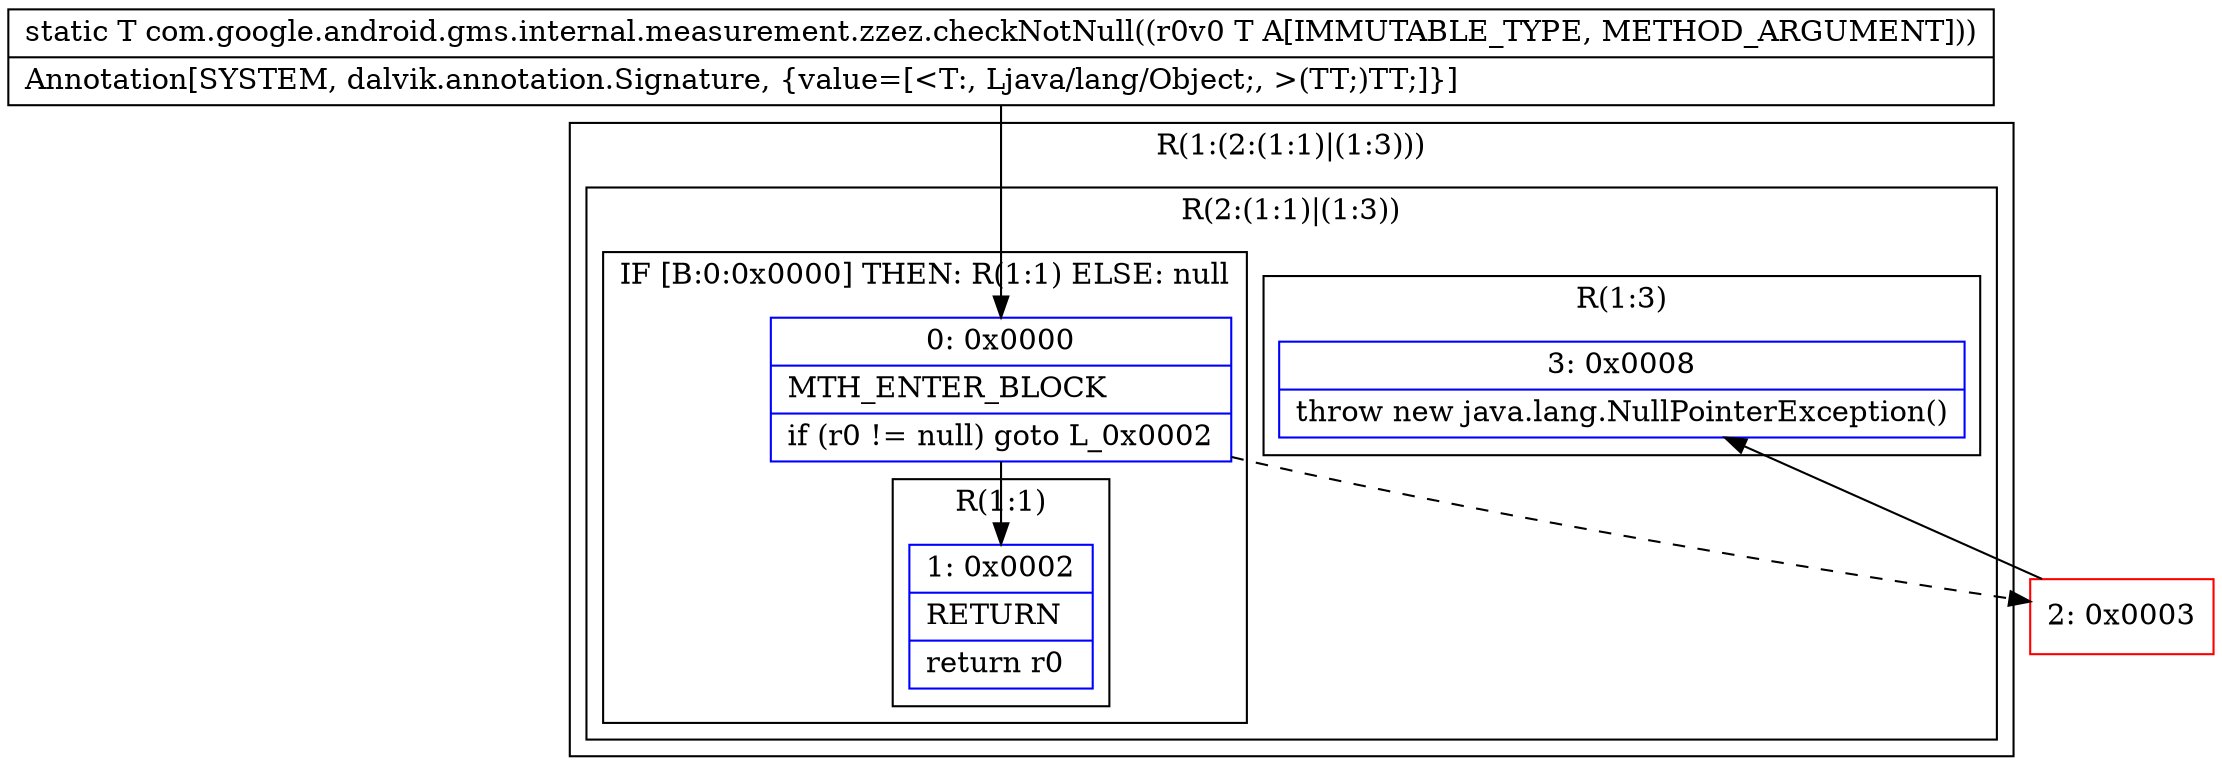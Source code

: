 digraph "CFG forcom.google.android.gms.internal.measurement.zzez.checkNotNull(Ljava\/lang\/Object;)Ljava\/lang\/Object;" {
subgraph cluster_Region_442243360 {
label = "R(1:(2:(1:1)|(1:3)))";
node [shape=record,color=blue];
subgraph cluster_Region_1235458244 {
label = "R(2:(1:1)|(1:3))";
node [shape=record,color=blue];
subgraph cluster_IfRegion_264231651 {
label = "IF [B:0:0x0000] THEN: R(1:1) ELSE: null";
node [shape=record,color=blue];
Node_0 [shape=record,label="{0\:\ 0x0000|MTH_ENTER_BLOCK\l|if (r0 != null) goto L_0x0002\l}"];
subgraph cluster_Region_448141768 {
label = "R(1:1)";
node [shape=record,color=blue];
Node_1 [shape=record,label="{1\:\ 0x0002|RETURN\l|return r0\l}"];
}
}
subgraph cluster_Region_1624868519 {
label = "R(1:3)";
node [shape=record,color=blue];
Node_3 [shape=record,label="{3\:\ 0x0008|throw new java.lang.NullPointerException()\l}"];
}
}
}
Node_2 [shape=record,color=red,label="{2\:\ 0x0003}"];
MethodNode[shape=record,label="{static T com.google.android.gms.internal.measurement.zzez.checkNotNull((r0v0 T A[IMMUTABLE_TYPE, METHOD_ARGUMENT]))  | Annotation[SYSTEM, dalvik.annotation.Signature, \{value=[\<T:, Ljava\/lang\/Object;, \>(TT;)TT;]\}]\l}"];
MethodNode -> Node_0;
Node_0 -> Node_1;
Node_0 -> Node_2[style=dashed];
Node_2 -> Node_3;
}

